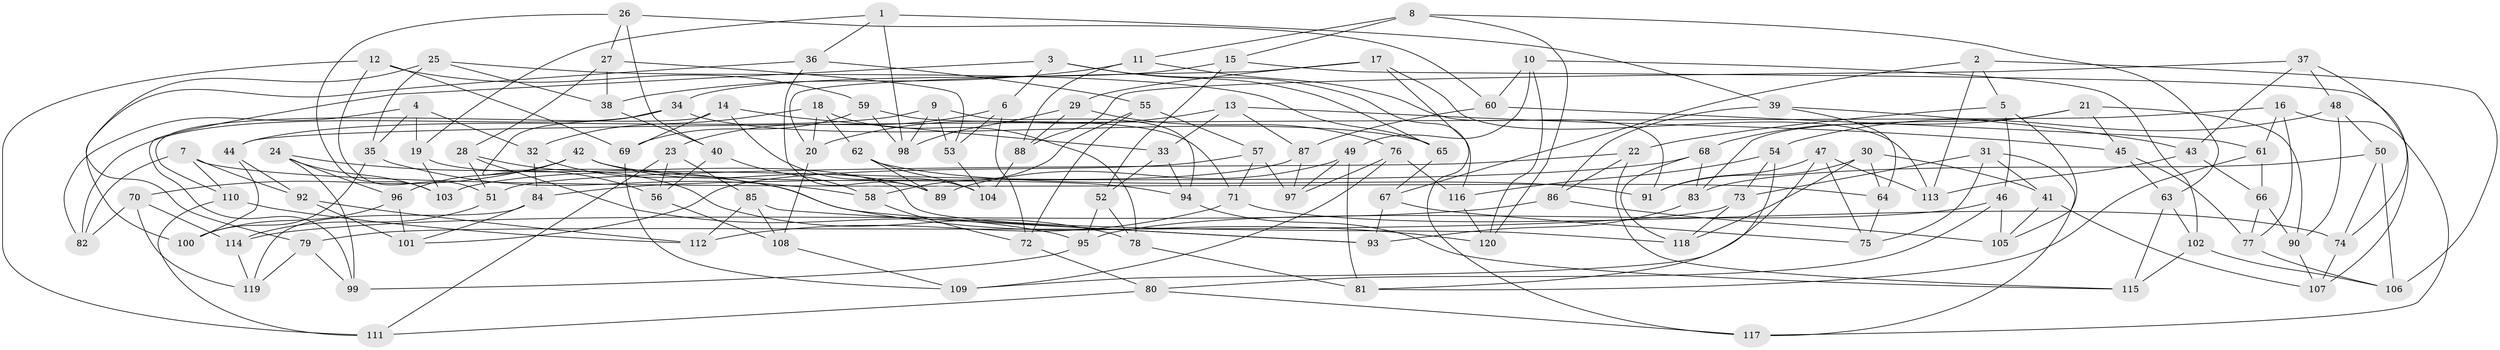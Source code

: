 // Generated by graph-tools (version 1.1) at 2025/37/03/09/25 02:37:50]
// undirected, 120 vertices, 240 edges
graph export_dot {
graph [start="1"]
  node [color=gray90,style=filled];
  1;
  2;
  3;
  4;
  5;
  6;
  7;
  8;
  9;
  10;
  11;
  12;
  13;
  14;
  15;
  16;
  17;
  18;
  19;
  20;
  21;
  22;
  23;
  24;
  25;
  26;
  27;
  28;
  29;
  30;
  31;
  32;
  33;
  34;
  35;
  36;
  37;
  38;
  39;
  40;
  41;
  42;
  43;
  44;
  45;
  46;
  47;
  48;
  49;
  50;
  51;
  52;
  53;
  54;
  55;
  56;
  57;
  58;
  59;
  60;
  61;
  62;
  63;
  64;
  65;
  66;
  67;
  68;
  69;
  70;
  71;
  72;
  73;
  74;
  75;
  76;
  77;
  78;
  79;
  80;
  81;
  82;
  83;
  84;
  85;
  86;
  87;
  88;
  89;
  90;
  91;
  92;
  93;
  94;
  95;
  96;
  97;
  98;
  99;
  100;
  101;
  102;
  103;
  104;
  105;
  106;
  107;
  108;
  109;
  110;
  111;
  112;
  113;
  114;
  115;
  116;
  117;
  118;
  119;
  120;
  1 -- 36;
  1 -- 98;
  1 -- 19;
  1 -- 39;
  2 -- 5;
  2 -- 113;
  2 -- 106;
  2 -- 67;
  3 -- 65;
  3 -- 99;
  3 -- 116;
  3 -- 6;
  4 -- 82;
  4 -- 32;
  4 -- 19;
  4 -- 35;
  5 -- 105;
  5 -- 46;
  5 -- 22;
  6 -- 53;
  6 -- 72;
  6 -- 23;
  7 -- 64;
  7 -- 92;
  7 -- 110;
  7 -- 82;
  8 -- 63;
  8 -- 11;
  8 -- 120;
  8 -- 15;
  9 -- 53;
  9 -- 98;
  9 -- 44;
  9 -- 94;
  10 -- 102;
  10 -- 60;
  10 -- 49;
  10 -- 120;
  11 -- 91;
  11 -- 88;
  11 -- 38;
  12 -- 111;
  12 -- 59;
  12 -- 69;
  12 -- 51;
  13 -- 87;
  13 -- 33;
  13 -- 20;
  13 -- 45;
  14 -- 104;
  14 -- 69;
  14 -- 110;
  14 -- 33;
  15 -- 34;
  15 -- 107;
  15 -- 52;
  16 -- 77;
  16 -- 44;
  16 -- 61;
  16 -- 117;
  17 -- 113;
  17 -- 117;
  17 -- 20;
  17 -- 29;
  18 -- 62;
  18 -- 32;
  18 -- 78;
  18 -- 20;
  19 -- 103;
  19 -- 118;
  20 -- 108;
  21 -- 83;
  21 -- 90;
  21 -- 68;
  21 -- 45;
  22 -- 86;
  22 -- 51;
  22 -- 115;
  23 -- 56;
  23 -- 85;
  23 -- 111;
  24 -- 120;
  24 -- 103;
  24 -- 96;
  24 -- 99;
  25 -- 35;
  25 -- 79;
  25 -- 38;
  25 -- 65;
  26 -- 60;
  26 -- 40;
  26 -- 27;
  26 -- 103;
  27 -- 28;
  27 -- 53;
  27 -- 38;
  28 -- 78;
  28 -- 51;
  28 -- 95;
  29 -- 98;
  29 -- 76;
  29 -- 88;
  30 -- 91;
  30 -- 64;
  30 -- 41;
  30 -- 118;
  31 -- 117;
  31 -- 41;
  31 -- 75;
  31 -- 73;
  32 -- 93;
  32 -- 84;
  33 -- 52;
  33 -- 94;
  34 -- 65;
  34 -- 82;
  34 -- 56;
  35 -- 100;
  35 -- 58;
  36 -- 89;
  36 -- 100;
  36 -- 55;
  37 -- 48;
  37 -- 43;
  37 -- 88;
  37 -- 74;
  38 -- 40;
  39 -- 86;
  39 -- 43;
  39 -- 64;
  40 -- 58;
  40 -- 56;
  41 -- 107;
  41 -- 105;
  42 -- 89;
  42 -- 70;
  42 -- 94;
  42 -- 96;
  43 -- 66;
  43 -- 113;
  44 -- 100;
  44 -- 92;
  45 -- 63;
  45 -- 77;
  46 -- 80;
  46 -- 95;
  46 -- 105;
  47 -- 109;
  47 -- 113;
  47 -- 75;
  47 -- 91;
  48 -- 50;
  48 -- 90;
  48 -- 54;
  49 -- 89;
  49 -- 81;
  49 -- 97;
  50 -- 74;
  50 -- 83;
  50 -- 106;
  51 -- 114;
  52 -- 95;
  52 -- 78;
  53 -- 104;
  54 -- 73;
  54 -- 81;
  54 -- 116;
  55 -- 57;
  55 -- 58;
  55 -- 72;
  56 -- 108;
  57 -- 97;
  57 -- 71;
  57 -- 101;
  58 -- 72;
  59 -- 98;
  59 -- 69;
  59 -- 71;
  60 -- 61;
  60 -- 87;
  61 -- 81;
  61 -- 66;
  62 -- 89;
  62 -- 91;
  62 -- 104;
  63 -- 115;
  63 -- 102;
  64 -- 75;
  65 -- 67;
  66 -- 77;
  66 -- 90;
  67 -- 75;
  67 -- 93;
  68 -- 84;
  68 -- 83;
  68 -- 118;
  69 -- 109;
  70 -- 114;
  70 -- 119;
  70 -- 82;
  71 -- 74;
  71 -- 112;
  72 -- 80;
  73 -- 79;
  73 -- 118;
  74 -- 107;
  76 -- 116;
  76 -- 109;
  76 -- 97;
  77 -- 106;
  78 -- 81;
  79 -- 99;
  79 -- 119;
  80 -- 117;
  80 -- 111;
  83 -- 93;
  84 -- 101;
  84 -- 119;
  85 -- 108;
  85 -- 93;
  85 -- 112;
  86 -- 114;
  86 -- 105;
  87 -- 103;
  87 -- 97;
  88 -- 104;
  90 -- 107;
  92 -- 101;
  92 -- 112;
  94 -- 115;
  95 -- 99;
  96 -- 100;
  96 -- 101;
  102 -- 106;
  102 -- 115;
  108 -- 109;
  110 -- 111;
  110 -- 112;
  114 -- 119;
  116 -- 120;
}
